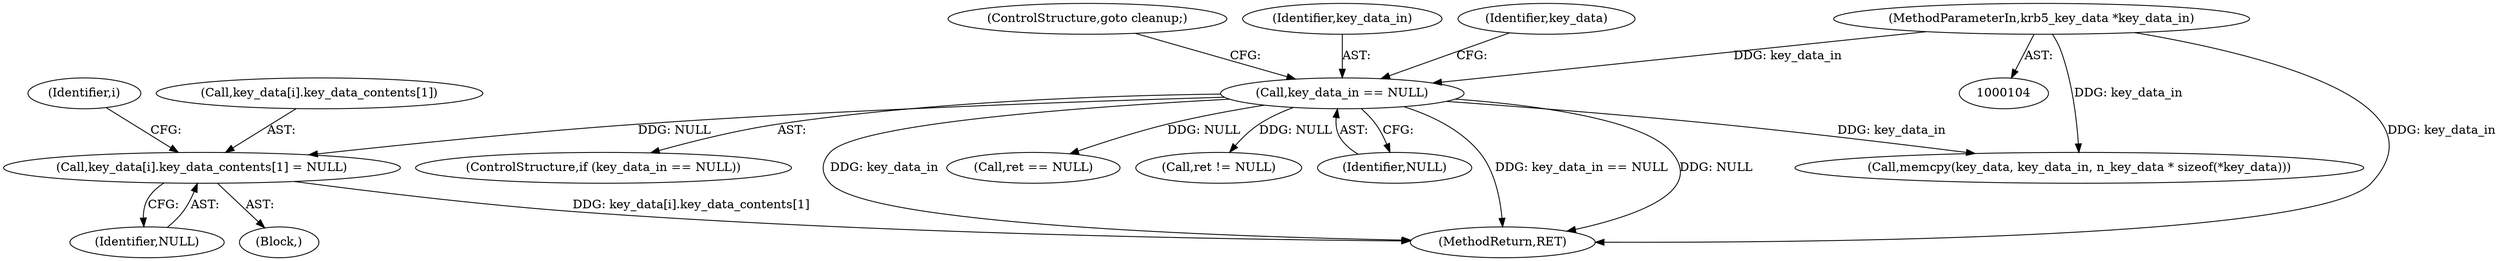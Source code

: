 digraph "0_krb5_dc7ed55c689d57de7f7408b34631bf06fec9dab1@array" {
"1000198" [label="(Call,key_data[i].key_data_contents[1] = NULL)"];
"1000142" [label="(Call,key_data_in == NULL)"];
"1000105" [label="(MethodParameterIn,krb5_key_data *key_data_in)"];
"1000141" [label="(ControlStructure,if (key_data_in == NULL))"];
"1000410" [label="(MethodReturn,RET)"];
"1000162" [label="(Identifier,i)"];
"1000145" [label="(ControlStructure,goto cleanup;)"];
"1000142" [label="(Call,key_data_in == NULL)"];
"1000146" [label="(Call,memcpy(key_data, key_data_in, n_key_data * sizeof(*key_data)))"];
"1000143" [label="(Identifier,key_data_in)"];
"1000206" [label="(Identifier,NULL)"];
"1000105" [label="(MethodParameterIn,krb5_key_data *key_data_in)"];
"1000245" [label="(Call,ret == NULL)"];
"1000380" [label="(Call,ret != NULL)"];
"1000199" [label="(Call,key_data[i].key_data_contents[1])"];
"1000147" [label="(Identifier,key_data)"];
"1000144" [label="(Identifier,NULL)"];
"1000172" [label="(Block,)"];
"1000198" [label="(Call,key_data[i].key_data_contents[1] = NULL)"];
"1000198" -> "1000172"  [label="AST: "];
"1000198" -> "1000206"  [label="CFG: "];
"1000199" -> "1000198"  [label="AST: "];
"1000206" -> "1000198"  [label="AST: "];
"1000162" -> "1000198"  [label="CFG: "];
"1000198" -> "1000410"  [label="DDG: key_data[i].key_data_contents[1]"];
"1000142" -> "1000198"  [label="DDG: NULL"];
"1000142" -> "1000141"  [label="AST: "];
"1000142" -> "1000144"  [label="CFG: "];
"1000143" -> "1000142"  [label="AST: "];
"1000144" -> "1000142"  [label="AST: "];
"1000145" -> "1000142"  [label="CFG: "];
"1000147" -> "1000142"  [label="CFG: "];
"1000142" -> "1000410"  [label="DDG: key_data_in == NULL"];
"1000142" -> "1000410"  [label="DDG: NULL"];
"1000142" -> "1000410"  [label="DDG: key_data_in"];
"1000105" -> "1000142"  [label="DDG: key_data_in"];
"1000142" -> "1000146"  [label="DDG: key_data_in"];
"1000142" -> "1000245"  [label="DDG: NULL"];
"1000142" -> "1000380"  [label="DDG: NULL"];
"1000105" -> "1000104"  [label="AST: "];
"1000105" -> "1000410"  [label="DDG: key_data_in"];
"1000105" -> "1000146"  [label="DDG: key_data_in"];
}
